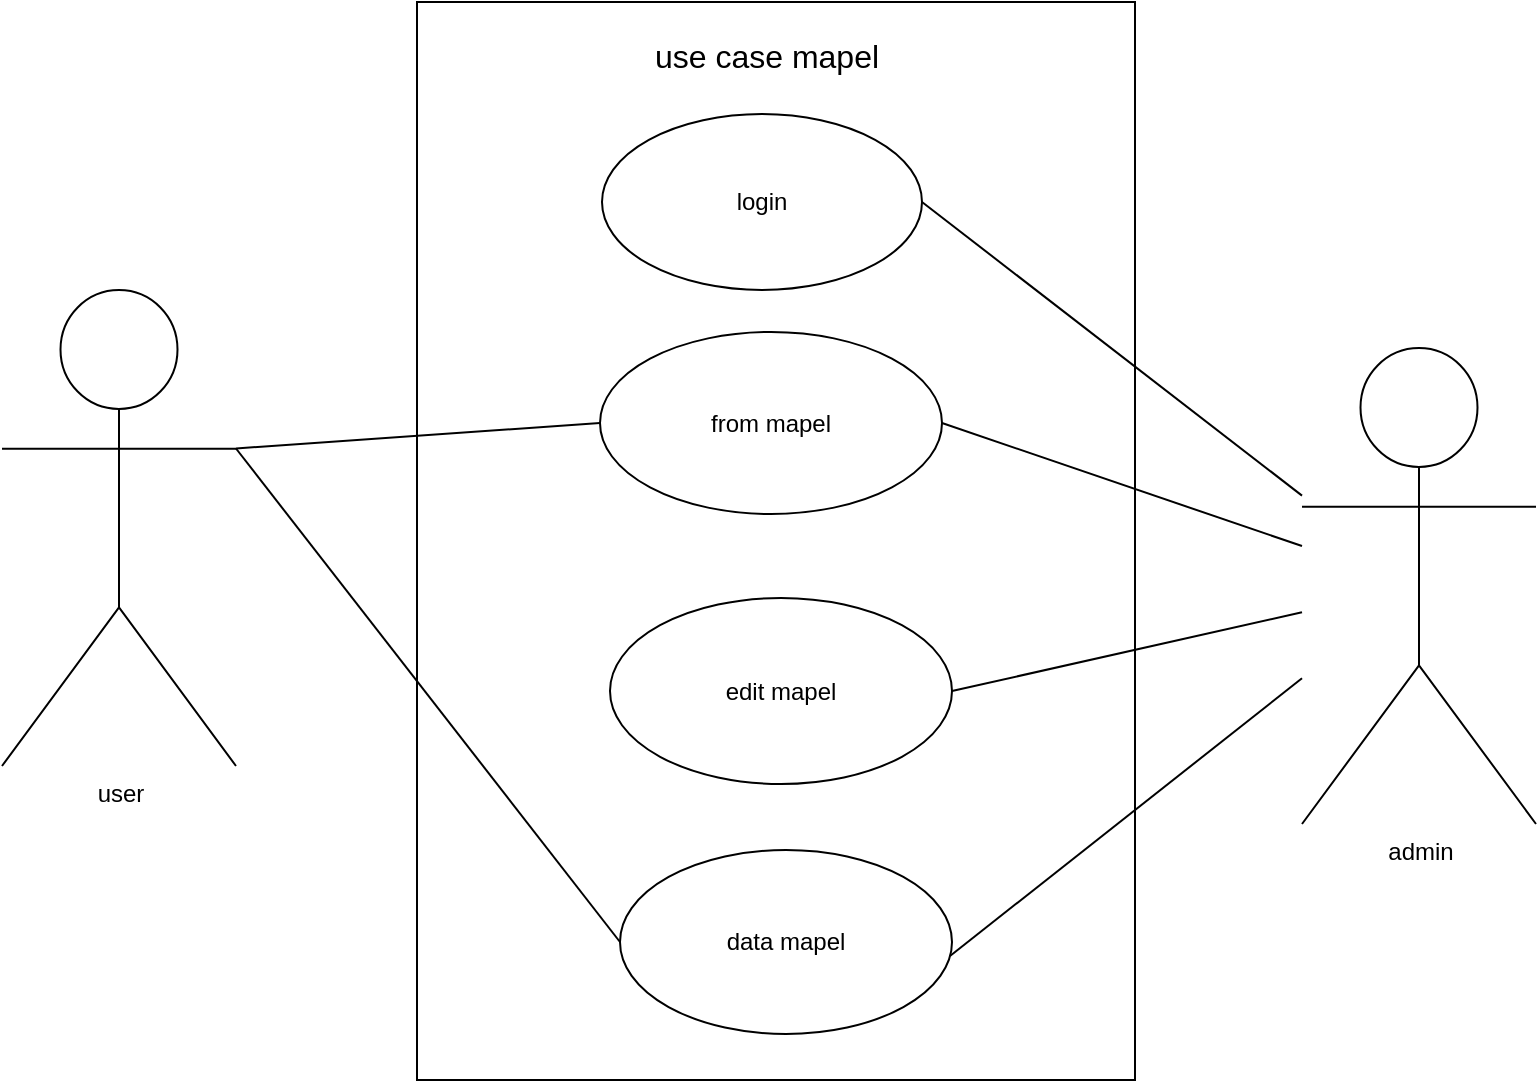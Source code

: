 <mxfile version="24.7.14">
  <diagram name="Page-1" id="Tv_U9wCD4ViJDjxL_UXc">
    <mxGraphModel dx="2074" dy="770" grid="0" gridSize="10" guides="1" tooltips="1" connect="1" arrows="1" fold="1" page="0" pageScale="1" pageWidth="850" pageHeight="1100" math="0" shadow="0">
      <root>
        <mxCell id="0" />
        <mxCell id="1" parent="0" />
        <mxCell id="-hZPdr1VJH4J_GhkySJX-1" value="" style="rounded=0;whiteSpace=wrap;html=1;" vertex="1" parent="1">
          <mxGeometry x="76.5" y="131" width="359" height="539" as="geometry" />
        </mxCell>
        <mxCell id="-hZPdr1VJH4J_GhkySJX-3" value="user" style="shape=umlActor;verticalLabelPosition=bottom;verticalAlign=top;html=1;outlineConnect=0;" vertex="1" parent="1">
          <mxGeometry x="-131" y="275" width="117" height="238" as="geometry" />
        </mxCell>
        <mxCell id="-hZPdr1VJH4J_GhkySJX-6" value="login" style="ellipse;whiteSpace=wrap;html=1;" vertex="1" parent="1">
          <mxGeometry x="169" y="187" width="160" height="88" as="geometry" />
        </mxCell>
        <mxCell id="-hZPdr1VJH4J_GhkySJX-8" value="data mapel" style="ellipse;whiteSpace=wrap;html=1;" vertex="1" parent="1">
          <mxGeometry x="178" y="555" width="166" height="92" as="geometry" />
        </mxCell>
        <mxCell id="-hZPdr1VJH4J_GhkySJX-9" value="from mapel" style="ellipse;whiteSpace=wrap;html=1;" vertex="1" parent="1">
          <mxGeometry x="168" y="296" width="171" height="91" as="geometry" />
        </mxCell>
        <mxCell id="-hZPdr1VJH4J_GhkySJX-10" value="edit mapel" style="ellipse;whiteSpace=wrap;html=1;" vertex="1" parent="1">
          <mxGeometry x="173" y="429" width="171" height="93" as="geometry" />
        </mxCell>
        <mxCell id="-hZPdr1VJH4J_GhkySJX-15" value="admin" style="shape=umlActor;verticalLabelPosition=bottom;verticalAlign=top;html=1;outlineConnect=0;" vertex="1" parent="1">
          <mxGeometry x="519" y="304" width="117" height="238" as="geometry" />
        </mxCell>
        <mxCell id="-hZPdr1VJH4J_GhkySJX-16" value="use case mapel" style="text;html=1;align=center;verticalAlign=middle;resizable=0;points=[];autosize=1;strokeColor=none;fillColor=none;fontSize=16;" vertex="1" parent="1">
          <mxGeometry x="186" y="142" width="130" height="31" as="geometry" />
        </mxCell>
        <mxCell id="-hZPdr1VJH4J_GhkySJX-18" value="" style="endArrow=none;html=1;rounded=0;fontSize=12;startSize=8;endSize=8;curved=1;exitX=1;exitY=0.333;exitDx=0;exitDy=0;exitPerimeter=0;entryX=0;entryY=0.5;entryDx=0;entryDy=0;" edge="1" parent="1" source="-hZPdr1VJH4J_GhkySJX-3" target="-hZPdr1VJH4J_GhkySJX-9">
          <mxGeometry width="50" height="50" relative="1" as="geometry">
            <mxPoint x="176" y="426" as="sourcePoint" />
            <mxPoint x="226" y="376" as="targetPoint" />
          </mxGeometry>
        </mxCell>
        <mxCell id="-hZPdr1VJH4J_GhkySJX-19" value="" style="endArrow=none;html=1;rounded=0;fontSize=12;startSize=8;endSize=8;curved=1;exitX=1;exitY=0.333;exitDx=0;exitDy=0;exitPerimeter=0;entryX=0;entryY=0.5;entryDx=0;entryDy=0;" edge="1" parent="1" source="-hZPdr1VJH4J_GhkySJX-3" target="-hZPdr1VJH4J_GhkySJX-8">
          <mxGeometry width="50" height="50" relative="1" as="geometry">
            <mxPoint x="-4" y="364" as="sourcePoint" />
            <mxPoint x="178" y="352" as="targetPoint" />
          </mxGeometry>
        </mxCell>
        <mxCell id="-hZPdr1VJH4J_GhkySJX-20" style="edgeStyle=none;curved=1;rounded=0;orthogonalLoop=1;jettySize=auto;html=1;exitX=1;exitY=0.333;exitDx=0;exitDy=0;exitPerimeter=0;fontSize=12;startSize=8;endSize=8;" edge="1" parent="1" source="-hZPdr1VJH4J_GhkySJX-3" target="-hZPdr1VJH4J_GhkySJX-3">
          <mxGeometry relative="1" as="geometry" />
        </mxCell>
        <mxCell id="-hZPdr1VJH4J_GhkySJX-21" value="" style="endArrow=none;html=1;rounded=0;fontSize=12;startSize=8;endSize=8;curved=1;exitX=1;exitY=0.5;exitDx=0;exitDy=0;" edge="1" parent="1" source="-hZPdr1VJH4J_GhkySJX-6" target="-hZPdr1VJH4J_GhkySJX-15">
          <mxGeometry width="50" height="50" relative="1" as="geometry">
            <mxPoint x="344" y="251" as="sourcePoint" />
            <mxPoint x="536" y="498" as="targetPoint" />
          </mxGeometry>
        </mxCell>
        <mxCell id="-hZPdr1VJH4J_GhkySJX-22" value="" style="endArrow=none;html=1;rounded=0;fontSize=12;startSize=8;endSize=8;curved=1;exitX=1;exitY=0.5;exitDx=0;exitDy=0;" edge="1" parent="1" source="-hZPdr1VJH4J_GhkySJX-9" target="-hZPdr1VJH4J_GhkySJX-15">
          <mxGeometry width="50" height="50" relative="1" as="geometry">
            <mxPoint x="357" y="318" as="sourcePoint" />
            <mxPoint x="547" y="465" as="targetPoint" />
          </mxGeometry>
        </mxCell>
        <mxCell id="-hZPdr1VJH4J_GhkySJX-23" value="" style="endArrow=none;html=1;rounded=0;fontSize=12;startSize=8;endSize=8;curved=1;exitX=1;exitY=0.5;exitDx=0;exitDy=0;" edge="1" parent="1" source="-hZPdr1VJH4J_GhkySJX-10" target="-hZPdr1VJH4J_GhkySJX-15">
          <mxGeometry width="50" height="50" relative="1" as="geometry">
            <mxPoint x="341" y="369" as="sourcePoint" />
            <mxPoint x="531" y="516" as="targetPoint" />
          </mxGeometry>
        </mxCell>
        <mxCell id="-hZPdr1VJH4J_GhkySJX-24" value="" style="endArrow=none;html=1;rounded=0;fontSize=12;startSize=8;endSize=8;curved=1;exitX=0.994;exitY=0.576;exitDx=0;exitDy=0;exitPerimeter=0;" edge="1" parent="1" source="-hZPdr1VJH4J_GhkySJX-8" target="-hZPdr1VJH4J_GhkySJX-15">
          <mxGeometry width="50" height="50" relative="1" as="geometry">
            <mxPoint x="344" y="532" as="sourcePoint" />
            <mxPoint x="519" y="492" as="targetPoint" />
          </mxGeometry>
        </mxCell>
      </root>
    </mxGraphModel>
  </diagram>
</mxfile>
